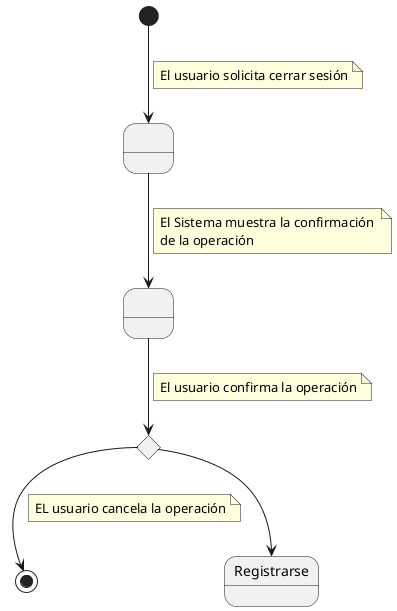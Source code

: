 @startuml

state " " as Estado1
state " " as Estado2

[*] --> Estado1
    note on link
        El usuario solicita cerrar sesión
    end note
Estado1 --> Estado2
    note on link
        El Sistema muestra la confirmación 
        de la operación
    end note
state rombo <<choice>>
Estado2 --> rombo
note on link
    El usuario confirma la operación
end note
rombo --> [*] 
  note on link
    EL usuario cancela la operación
    end note
rombo --> Registrarse
    
@enduml
